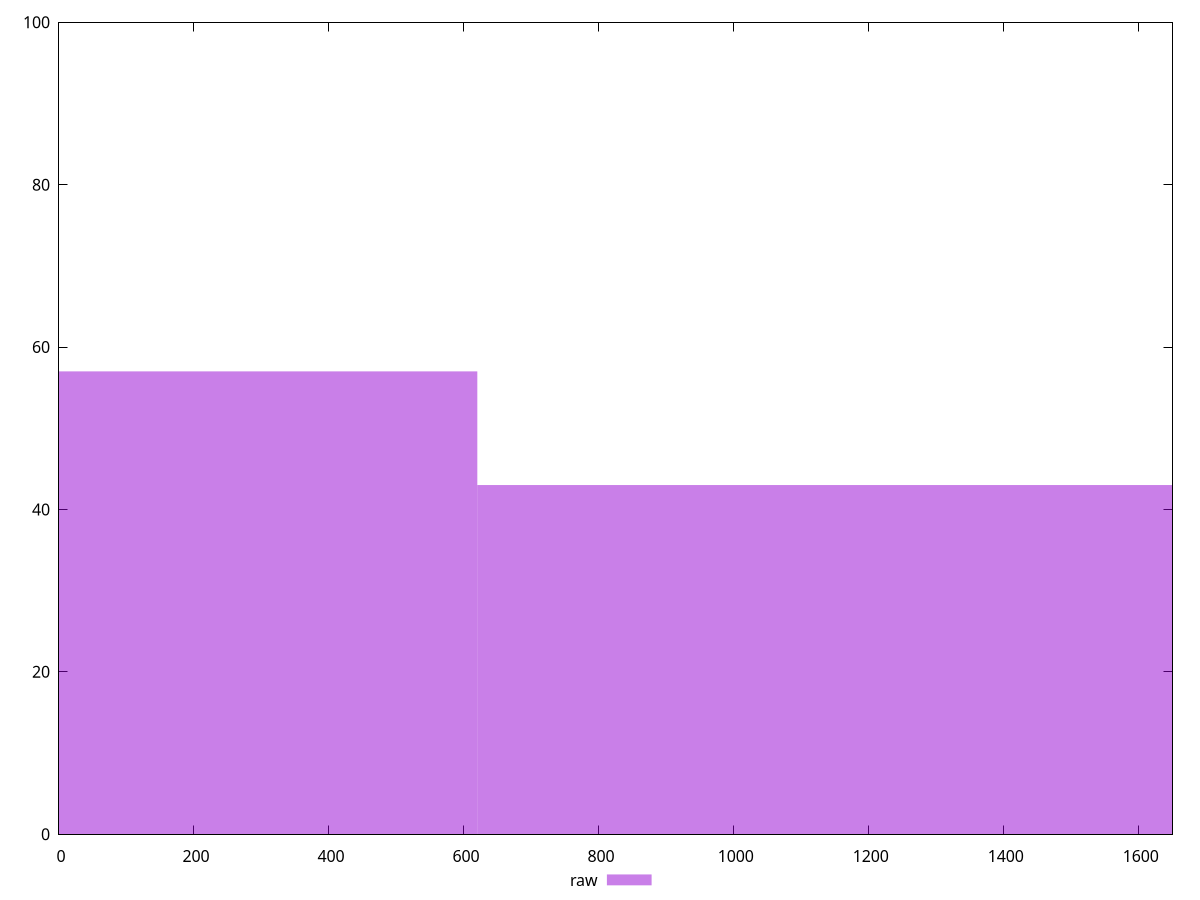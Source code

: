 reset

$raw <<EOF
0 57
1239.7369976776563 43
EOF

set key outside below
set boxwidth 1239.7369976776563
set xrange [0:1650]
set yrange [0:100]
set trange [0:100]
set style fill transparent solid 0.5 noborder
set terminal svg size 640, 490 enhanced background rgb 'white'
set output "reprap/offscreen-images/samples/pages+cached+noexternal+nomedia+nocss/raw/histogram.svg"

plot $raw title "raw" with boxes

reset
